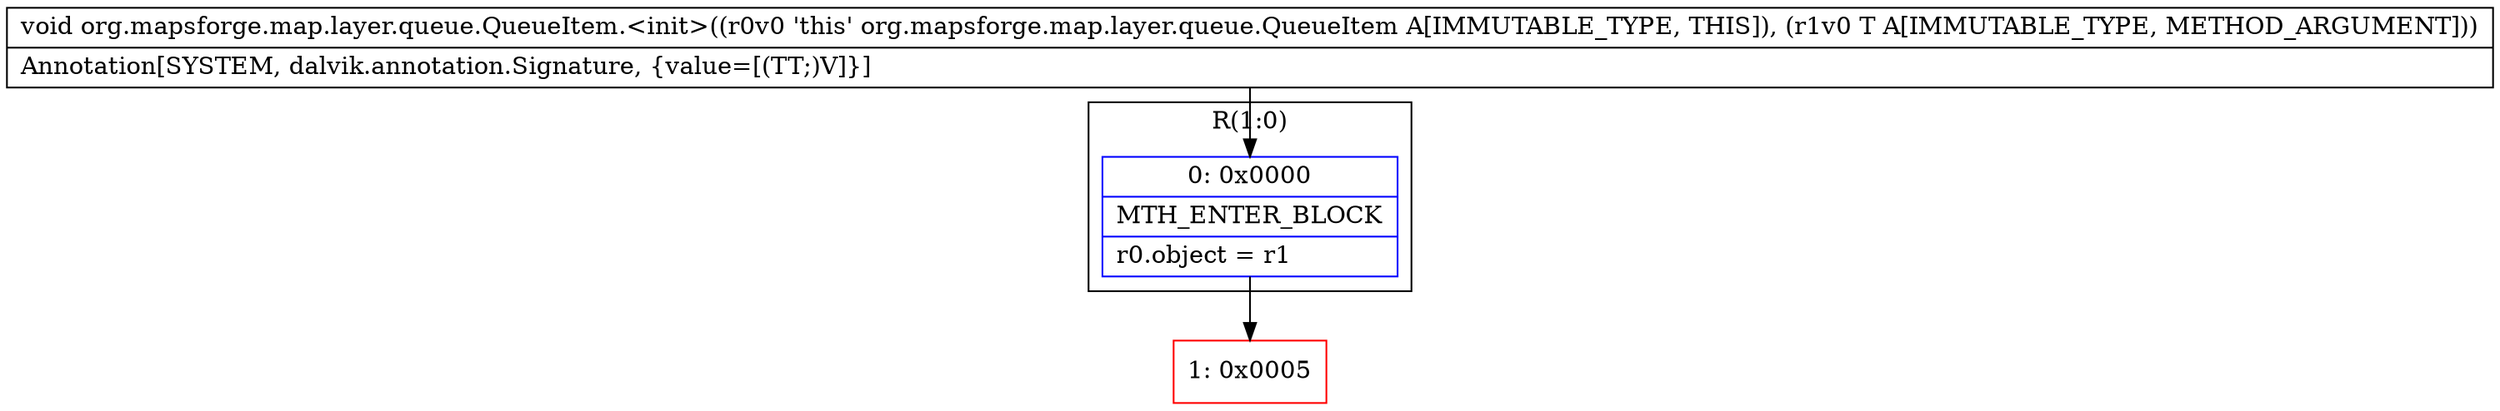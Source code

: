 digraph "CFG fororg.mapsforge.map.layer.queue.QueueItem.\<init\>(Lorg\/mapsforge\/map\/layer\/queue\/Job;)V" {
subgraph cluster_Region_1897135430 {
label = "R(1:0)";
node [shape=record,color=blue];
Node_0 [shape=record,label="{0\:\ 0x0000|MTH_ENTER_BLOCK\l|r0.object = r1\l}"];
}
Node_1 [shape=record,color=red,label="{1\:\ 0x0005}"];
MethodNode[shape=record,label="{void org.mapsforge.map.layer.queue.QueueItem.\<init\>((r0v0 'this' org.mapsforge.map.layer.queue.QueueItem A[IMMUTABLE_TYPE, THIS]), (r1v0 T A[IMMUTABLE_TYPE, METHOD_ARGUMENT]))  | Annotation[SYSTEM, dalvik.annotation.Signature, \{value=[(TT;)V]\}]\l}"];
MethodNode -> Node_0;
Node_0 -> Node_1;
}

